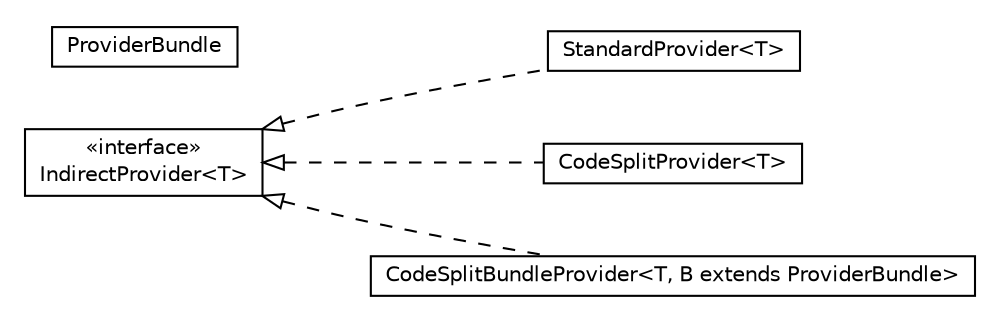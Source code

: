 #!/usr/local/bin/dot
#
# Class diagram 
# Generated by UMLGraph version R5_6-24-gf6e263 (http://www.umlgraph.org/)
#

digraph G {
	edge [fontname="Helvetica",fontsize=10,labelfontname="Helvetica",labelfontsize=10];
	node [fontname="Helvetica",fontsize=10,shape=plaintext];
	nodesep=0.25;
	ranksep=0.5;
	rankdir=LR;
	// com.gwtplatform.common.client.IndirectProvider<T>
	c0 [label=<<table title="com.gwtplatform.common.client.IndirectProvider" border="0" cellborder="1" cellspacing="0" cellpadding="2" port="p" href="./IndirectProvider.html">
		<tr><td><table border="0" cellspacing="0" cellpadding="1">
<tr><td align="center" balign="center"> &#171;interface&#187; </td></tr>
<tr><td align="center" balign="center"> IndirectProvider&lt;T&gt; </td></tr>
		</table></td></tr>
		</table>>, URL="./IndirectProvider.html", fontname="Helvetica", fontcolor="black", fontsize=10.0];
	// com.gwtplatform.common.client.StandardProvider<T>
	c1 [label=<<table title="com.gwtplatform.common.client.StandardProvider" border="0" cellborder="1" cellspacing="0" cellpadding="2" port="p" href="./StandardProvider.html">
		<tr><td><table border="0" cellspacing="0" cellpadding="1">
<tr><td align="center" balign="center"> StandardProvider&lt;T&gt; </td></tr>
		</table></td></tr>
		</table>>, URL="./StandardProvider.html", fontname="Helvetica", fontcolor="black", fontsize=10.0];
	// com.gwtplatform.common.client.CodeSplitProvider<T>
	c2 [label=<<table title="com.gwtplatform.common.client.CodeSplitProvider" border="0" cellborder="1" cellspacing="0" cellpadding="2" port="p" href="./CodeSplitProvider.html">
		<tr><td><table border="0" cellspacing="0" cellpadding="1">
<tr><td align="center" balign="center"> CodeSplitProvider&lt;T&gt; </td></tr>
		</table></td></tr>
		</table>>, URL="./CodeSplitProvider.html", fontname="Helvetica", fontcolor="black", fontsize=10.0];
	// com.gwtplatform.common.client.ProviderBundle
	c3 [label=<<table title="com.gwtplatform.common.client.ProviderBundle" border="0" cellborder="1" cellspacing="0" cellpadding="2" port="p" href="./ProviderBundle.html">
		<tr><td><table border="0" cellspacing="0" cellpadding="1">
<tr><td align="center" balign="center"> ProviderBundle </td></tr>
		</table></td></tr>
		</table>>, URL="./ProviderBundle.html", fontname="Helvetica", fontcolor="black", fontsize=10.0];
	// com.gwtplatform.common.client.CodeSplitBundleProvider<T, B extends com.gwtplatform.common.client.ProviderBundle>
	c4 [label=<<table title="com.gwtplatform.common.client.CodeSplitBundleProvider" border="0" cellborder="1" cellspacing="0" cellpadding="2" port="p" href="./CodeSplitBundleProvider.html">
		<tr><td><table border="0" cellspacing="0" cellpadding="1">
<tr><td align="center" balign="center"> CodeSplitBundleProvider&lt;T, B extends ProviderBundle&gt; </td></tr>
		</table></td></tr>
		</table>>, URL="./CodeSplitBundleProvider.html", fontname="Helvetica", fontcolor="black", fontsize=10.0];
	//com.gwtplatform.common.client.StandardProvider<T> implements com.gwtplatform.common.client.IndirectProvider<T>
	c0:p -> c1:p [dir=back,arrowtail=empty,style=dashed];
	//com.gwtplatform.common.client.CodeSplitProvider<T> implements com.gwtplatform.common.client.IndirectProvider<T>
	c0:p -> c2:p [dir=back,arrowtail=empty,style=dashed];
	//com.gwtplatform.common.client.CodeSplitBundleProvider<T, B extends com.gwtplatform.common.client.ProviderBundle> implements com.gwtplatform.common.client.IndirectProvider<T>
	c0:p -> c4:p [dir=back,arrowtail=empty,style=dashed];
}

